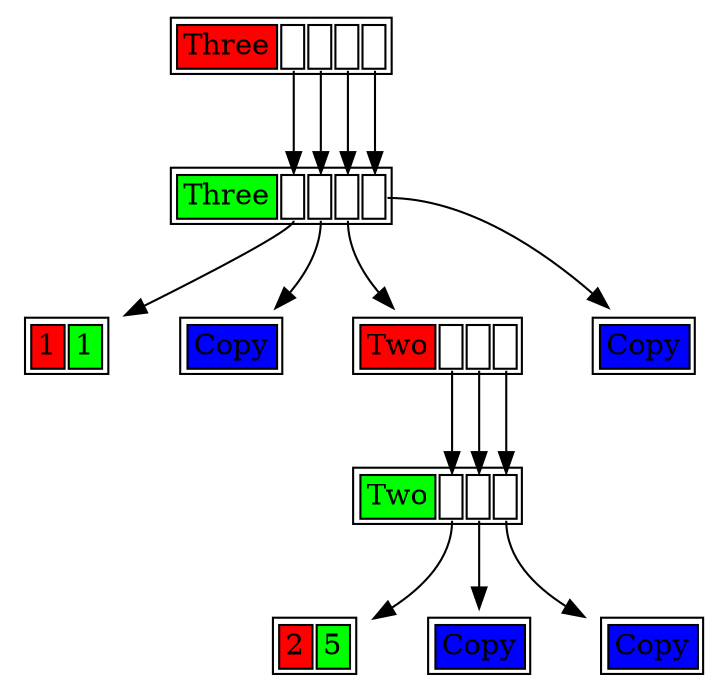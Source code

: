 digraph {
  node[shape=plaintext];
    n2[label=<<table>
      <tr>
        <td bgcolor="red">Three</td>
        <td port="0"> </td>
        <td port="1"> </td>
        <td port="2"> </td>
        <td port="3"> </td>
      </tr>
      </table>>];
    n3[label=<<table>
      <tr>
        <td bgcolor="green">Three</td>
        <td port="0"> </td>
        <td port="1"> </td>
        <td port="2"> </td>
        <td port="3"> </td>
      </tr>
    </table>>];
    n2:0 -> n3:0;
    n2:1 -> n3:1;
    n2:2 -> n3:2;
    n2:3 -> n3:3;

    n3:0 -> n4;
    n3:1 -> n5;
    n3:2 -> n6;
    n3:3 -> n7;

    n7[label=<<table>
      <tr><td bgcolor="blue">Copy</td></tr>
    </table>>];

    n4[label=<<table>
    <tr>
      <td bgcolor="red">1</td>
      <td bgcolor="green">1</td>
    </tr>
    </table>>];
  
    // AtFix Peel Scp
    n5[label=<<table>
      <tr><td bgcolor="blue">Copy</td></tr>
    </table>>];

    // AtFix Scns
    n6[label=<<table>
      <tr>
        <td bgcolor="red">Two</td>
        <td port="0"> </td>
        <td port="1"> </td>
        <td port="2"> </td>
      </tr>
    </table>>];
    n8[label=<<table>
      <tr>
        <td bgcolor="green">Two</td>
        <td port="0"> </td>
        <td port="1"> </td>
        <td port="2"> </td>
      </tr>
    </table>>];
    n6:0 -> n8:0;
    n6:1 -> n8:1;
    n6:2 -> n8:2;

    n8:0 -> n9;
    n8:1 -> n10;
    n8:2 -> n11;

    n9[label=<<table>
    <tr>
      <td bgcolor="red">2</td>
      <td bgcolor="green">5</td>
    </tr>
    </table>>];

    
    n10[label=<<table>
      <tr><td bgcolor="blue">Copy</td></tr>
    </table>>];

    
    n11[label=<<table>
      <tr><td bgcolor="blue">Copy</td></tr>
    </table>>];



}
